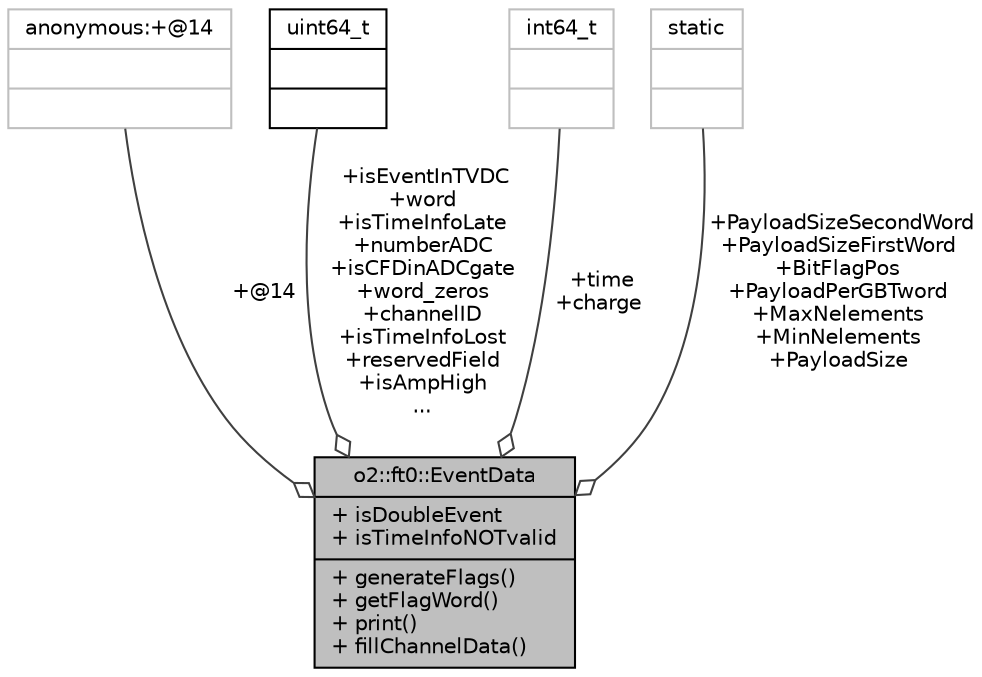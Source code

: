 digraph "o2::ft0::EventData"
{
 // INTERACTIVE_SVG=YES
  bgcolor="transparent";
  edge [fontname="Helvetica",fontsize="10",labelfontname="Helvetica",labelfontsize="10"];
  node [fontname="Helvetica",fontsize="10",shape=record];
  Node1 [label="{o2::ft0::EventData\n|+ isDoubleEvent\l+ isTimeInfoNOTvalid\l|+ generateFlags()\l+ getFlagWord()\l+ print()\l+ fillChannelData()\l}",height=0.2,width=0.4,color="black", fillcolor="grey75", style="filled", fontcolor="black"];
  Node2 -> Node1 [color="grey25",fontsize="10",style="solid",label=" +@14" ,arrowhead="odiamond",fontname="Helvetica"];
  Node2 [label="{anonymous:+@14\n||}",height=0.2,width=0.4,color="grey75"];
  Node3 -> Node1 [color="grey25",fontsize="10",style="solid",label=" +isEventInTVDC\n+word\n+isTimeInfoLate\n+numberADC\n+isCFDinADCgate\n+word_zeros\n+channelID\n+isTimeInfoLost\n+reservedField\n+isAmpHigh\n..." ,arrowhead="odiamond",fontname="Helvetica"];
  Node3 [label="{uint64_t\n||}",height=0.2,width=0.4,color="black",URL="$d6/d30/classuint64__t.html"];
  Node4 -> Node1 [color="grey25",fontsize="10",style="solid",label=" +time\n+charge" ,arrowhead="odiamond",fontname="Helvetica"];
  Node4 [label="{int64_t\n||}",height=0.2,width=0.4,color="grey75"];
  Node5 -> Node1 [color="grey25",fontsize="10",style="solid",label=" +PayloadSizeSecondWord\n+PayloadSizeFirstWord\n+BitFlagPos\n+PayloadPerGBTword\n+MaxNelements\n+MinNelements\n+PayloadSize" ,arrowhead="odiamond",fontname="Helvetica"];
  Node5 [label="{static\n||}",height=0.2,width=0.4,color="grey75"];
}
